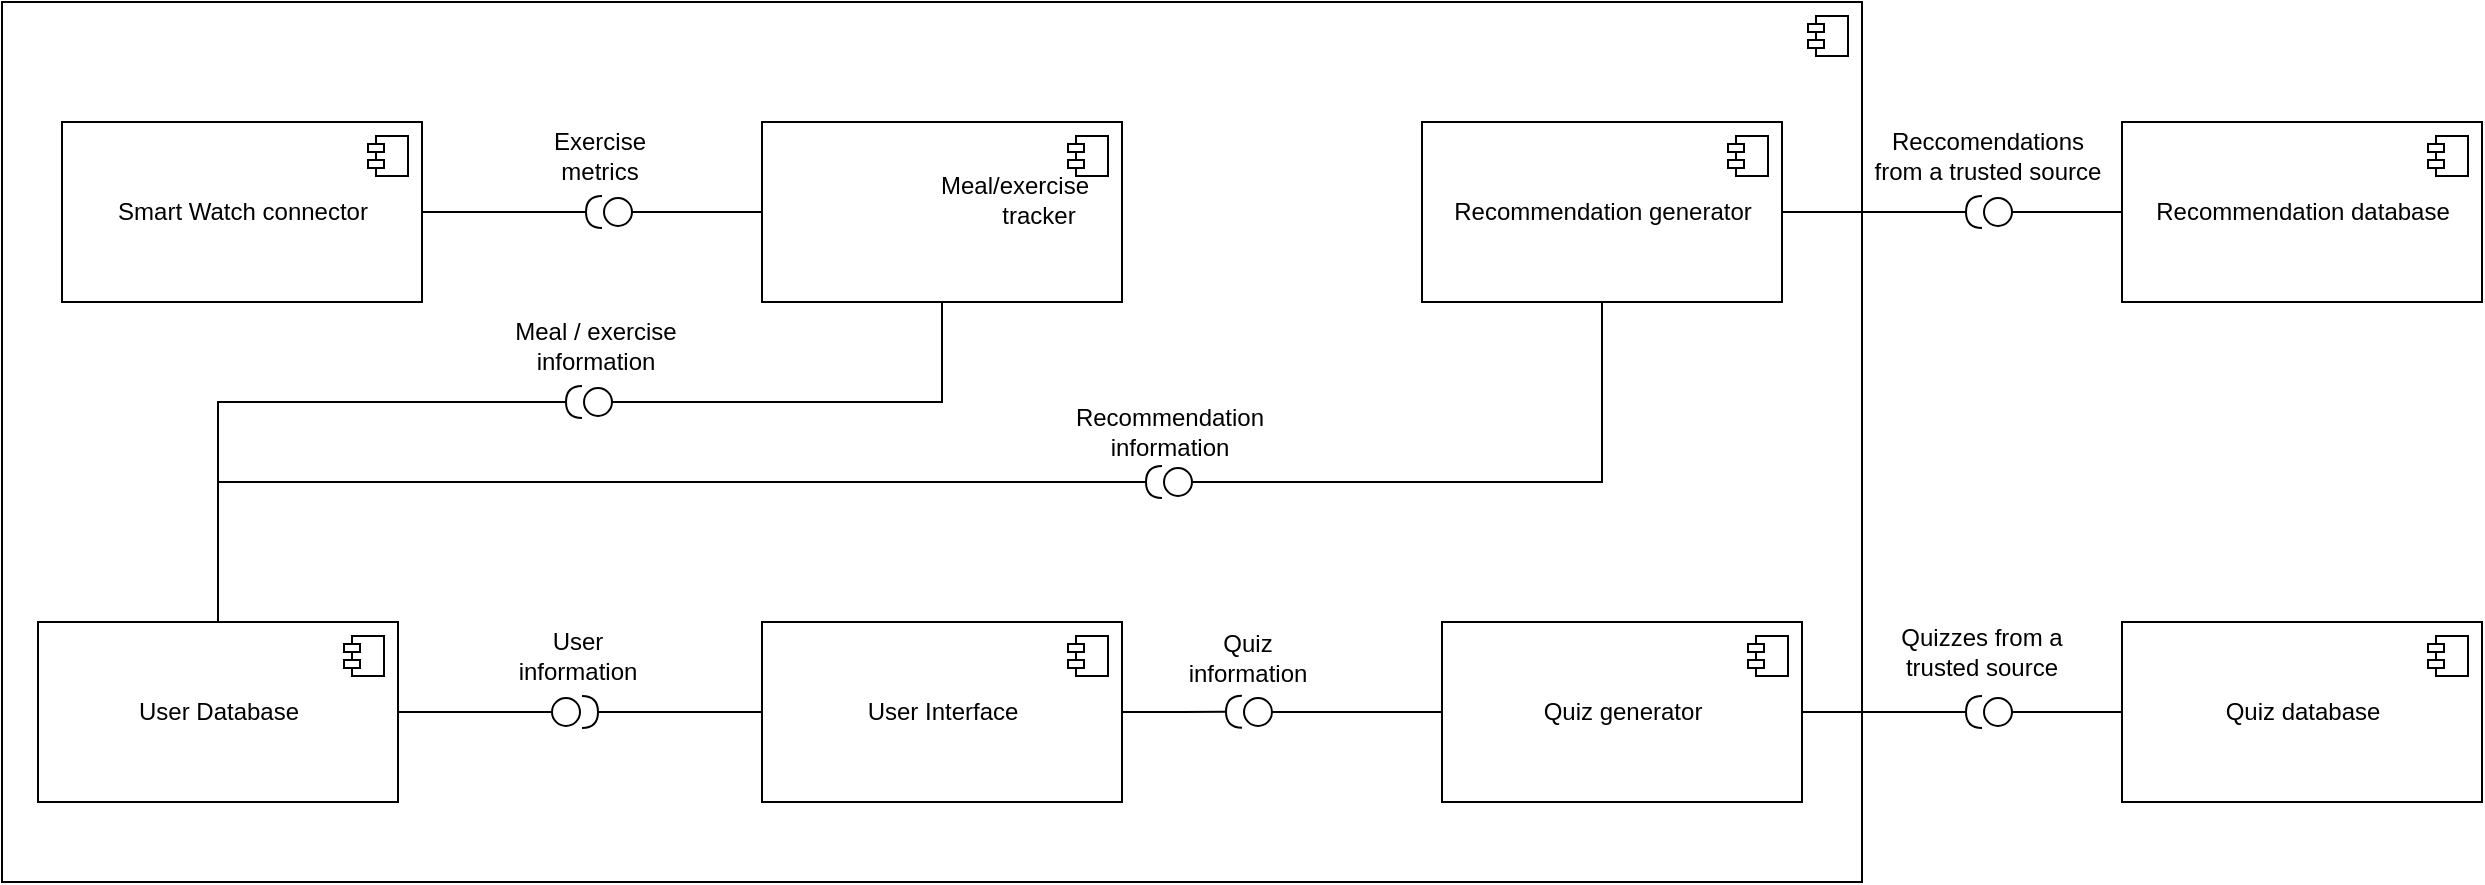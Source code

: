 <mxfile version="20.4.0" type="github">
  <diagram name="Page-1" id="b5b7bab2-c9e2-2cf4-8b2a-24fd1a2a6d21">
    <mxGraphModel dx="1379" dy="754" grid="1" gridSize="10" guides="1" tooltips="1" connect="1" arrows="1" fold="1" page="1" pageScale="1" pageWidth="827" pageHeight="1169" background="#ffffff" math="0" shadow="0">
      <root>
        <mxCell id="0" />
        <mxCell id="1" parent="0" />
        <mxCell id="gekM-W5_mr-w-h8HD7DQ-3" value="" style="html=1;dropTarget=0;" parent="1" vertex="1">
          <mxGeometry x="240" y="210" width="930" height="440" as="geometry" />
        </mxCell>
        <mxCell id="gekM-W5_mr-w-h8HD7DQ-4" value="" style="shape=module;jettyWidth=8;jettyHeight=4;" parent="gekM-W5_mr-w-h8HD7DQ-3" vertex="1">
          <mxGeometry x="1" width="20" height="20" relative="1" as="geometry">
            <mxPoint x="-27" y="7" as="offset" />
          </mxGeometry>
        </mxCell>
        <mxCell id="gekM-W5_mr-w-h8HD7DQ-20" style="edgeStyle=orthogonalEdgeStyle;rounded=0;orthogonalLoop=1;jettySize=auto;html=1;exitX=0;exitY=0.5;exitDx=0;exitDy=0;endArrow=halfCircle;endFill=0;" parent="1" source="gekM-W5_mr-w-h8HD7DQ-5" edge="1">
          <mxGeometry relative="1" as="geometry">
            <mxPoint x="530" y="565" as="targetPoint" />
          </mxGeometry>
        </mxCell>
        <mxCell id="gekM-W5_mr-w-h8HD7DQ-28" style="edgeStyle=orthogonalEdgeStyle;rounded=0;orthogonalLoop=1;jettySize=auto;html=1;exitX=1;exitY=0.5;exitDx=0;exitDy=0;endArrow=halfCircle;endFill=0;" parent="1" source="gekM-W5_mr-w-h8HD7DQ-5" edge="1">
          <mxGeometry relative="1" as="geometry">
            <mxPoint x="860" y="564.87" as="targetPoint" />
          </mxGeometry>
        </mxCell>
        <mxCell id="gekM-W5_mr-w-h8HD7DQ-5" value="User Interface" style="html=1;dropTarget=0;" parent="1" vertex="1">
          <mxGeometry x="620" y="520" width="180" height="90" as="geometry" />
        </mxCell>
        <mxCell id="gekM-W5_mr-w-h8HD7DQ-6" value="" style="shape=module;jettyWidth=8;jettyHeight=4;" parent="gekM-W5_mr-w-h8HD7DQ-5" vertex="1">
          <mxGeometry x="1" width="20" height="20" relative="1" as="geometry">
            <mxPoint x="-27" y="7" as="offset" />
          </mxGeometry>
        </mxCell>
        <mxCell id="gekM-W5_mr-w-h8HD7DQ-48" style="edgeStyle=orthogonalEdgeStyle;rounded=0;orthogonalLoop=1;jettySize=auto;html=1;exitX=1;exitY=0.5;exitDx=0;exitDy=0;endArrow=halfCircle;endFill=0;" parent="1" source="gekM-W5_mr-w-h8HD7DQ-7" edge="1">
          <mxGeometry relative="1" as="geometry">
            <mxPoint x="540" y="315" as="targetPoint" />
          </mxGeometry>
        </mxCell>
        <mxCell id="gekM-W5_mr-w-h8HD7DQ-7" value="Smart Watch connector" style="html=1;dropTarget=0;" parent="1" vertex="1">
          <mxGeometry x="270" y="270" width="180" height="90" as="geometry" />
        </mxCell>
        <mxCell id="gekM-W5_mr-w-h8HD7DQ-8" value="" style="shape=module;jettyWidth=8;jettyHeight=4;" parent="gekM-W5_mr-w-h8HD7DQ-7" vertex="1">
          <mxGeometry x="1" width="20" height="20" relative="1" as="geometry">
            <mxPoint x="-27" y="7" as="offset" />
          </mxGeometry>
        </mxCell>
        <mxCell id="gekM-W5_mr-w-h8HD7DQ-49" style="edgeStyle=orthogonalEdgeStyle;rounded=0;orthogonalLoop=1;jettySize=auto;html=1;exitX=0;exitY=0.5;exitDx=0;exitDy=0;endArrow=circle;endFill=0;" parent="1" source="gekM-W5_mr-w-h8HD7DQ-9" edge="1">
          <mxGeometry relative="1" as="geometry">
            <mxPoint x="540" y="315" as="targetPoint" />
          </mxGeometry>
        </mxCell>
        <mxCell id="gekM-W5_mr-w-h8HD7DQ-54" style="edgeStyle=orthogonalEdgeStyle;rounded=0;orthogonalLoop=1;jettySize=auto;html=1;exitX=0.5;exitY=1;exitDx=0;exitDy=0;endArrow=circle;endFill=0;" parent="1" source="gekM-W5_mr-w-h8HD7DQ-9" edge="1">
          <mxGeometry relative="1" as="geometry">
            <mxPoint x="530" y="410" as="targetPoint" />
            <Array as="points">
              <mxPoint x="710" y="410" />
              <mxPoint x="530" y="410" />
            </Array>
          </mxGeometry>
        </mxCell>
        <mxCell id="gekM-W5_mr-w-h8HD7DQ-9" value="&lt;p style=&quot;margin-top:0cm;margin-right:0cm;margin-bottom:&lt;br/&gt;0cm;margin-left:72.0pt;mso-add-space:auto;text-indent:-18.0pt;mso-list:l0 level2 lfo1&quot; class=&quot;MsoListParagraph&quot;&gt;Meal/exercise&lt;br/&gt;tracker&lt;/p&gt;" style="html=1;dropTarget=0;" parent="1" vertex="1">
          <mxGeometry x="620" y="270" width="180" height="90" as="geometry" />
        </mxCell>
        <mxCell id="gekM-W5_mr-w-h8HD7DQ-10" value="" style="shape=module;jettyWidth=8;jettyHeight=4;" parent="gekM-W5_mr-w-h8HD7DQ-9" vertex="1">
          <mxGeometry x="1" width="20" height="20" relative="1" as="geometry">
            <mxPoint x="-27" y="7" as="offset" />
          </mxGeometry>
        </mxCell>
        <mxCell id="gekM-W5_mr-w-h8HD7DQ-27" style="edgeStyle=orthogonalEdgeStyle;rounded=0;orthogonalLoop=1;jettySize=auto;html=1;exitX=0;exitY=0.5;exitDx=0;exitDy=0;endArrow=circle;endFill=0;" parent="1" source="gekM-W5_mr-w-h8HD7DQ-11" edge="1">
          <mxGeometry relative="1" as="geometry">
            <mxPoint x="860" y="565" as="targetPoint" />
          </mxGeometry>
        </mxCell>
        <mxCell id="gekM-W5_mr-w-h8HD7DQ-41" style="edgeStyle=orthogonalEdgeStyle;rounded=0;orthogonalLoop=1;jettySize=auto;html=1;exitX=1;exitY=0.5;exitDx=0;exitDy=0;endArrow=halfCircle;endFill=0;" parent="1" source="gekM-W5_mr-w-h8HD7DQ-11" edge="1">
          <mxGeometry relative="1" as="geometry">
            <mxPoint x="1230" y="565" as="targetPoint" />
          </mxGeometry>
        </mxCell>
        <mxCell id="gekM-W5_mr-w-h8HD7DQ-11" value="Quiz generator" style="html=1;dropTarget=0;" parent="1" vertex="1">
          <mxGeometry x="960" y="520" width="180" height="90" as="geometry" />
        </mxCell>
        <mxCell id="gekM-W5_mr-w-h8HD7DQ-12" value="" style="shape=module;jettyWidth=8;jettyHeight=4;" parent="gekM-W5_mr-w-h8HD7DQ-11" vertex="1">
          <mxGeometry x="1" width="20" height="20" relative="1" as="geometry">
            <mxPoint x="-27" y="7" as="offset" />
          </mxGeometry>
        </mxCell>
        <mxCell id="gekM-W5_mr-w-h8HD7DQ-21" style="edgeStyle=orthogonalEdgeStyle;rounded=0;orthogonalLoop=1;jettySize=auto;html=1;endArrow=circle;endFill=0;" parent="1" source="gekM-W5_mr-w-h8HD7DQ-15" edge="1">
          <mxGeometry relative="1" as="geometry">
            <mxPoint x="530" y="565" as="targetPoint" />
          </mxGeometry>
        </mxCell>
        <mxCell id="gekM-W5_mr-w-h8HD7DQ-53" style="edgeStyle=orthogonalEdgeStyle;rounded=0;orthogonalLoop=1;jettySize=auto;html=1;exitX=0.5;exitY=0;exitDx=0;exitDy=0;endArrow=halfCircle;endFill=0;" parent="1" source="gekM-W5_mr-w-h8HD7DQ-15" edge="1">
          <mxGeometry relative="1" as="geometry">
            <mxPoint x="530" y="410" as="targetPoint" />
            <Array as="points">
              <mxPoint x="348" y="410" />
              <mxPoint x="530" y="410" />
            </Array>
          </mxGeometry>
        </mxCell>
        <mxCell id="gekM-W5_mr-w-h8HD7DQ-58" style="edgeStyle=orthogonalEdgeStyle;rounded=0;orthogonalLoop=1;jettySize=auto;html=1;exitX=0.5;exitY=0;exitDx=0;exitDy=0;endArrow=halfCircle;endFill=0;" parent="1" source="gekM-W5_mr-w-h8HD7DQ-15" edge="1">
          <mxGeometry relative="1" as="geometry">
            <mxPoint x="820" y="450" as="targetPoint" />
            <Array as="points">
              <mxPoint x="348" y="450" />
            </Array>
          </mxGeometry>
        </mxCell>
        <mxCell id="gekM-W5_mr-w-h8HD7DQ-15" value="User Database" style="html=1;dropTarget=0;" parent="1" vertex="1">
          <mxGeometry x="258" y="520" width="180" height="90" as="geometry" />
        </mxCell>
        <mxCell id="gekM-W5_mr-w-h8HD7DQ-16" value="" style="shape=module;jettyWidth=8;jettyHeight=4;" parent="gekM-W5_mr-w-h8HD7DQ-15" vertex="1">
          <mxGeometry x="1" width="20" height="20" relative="1" as="geometry">
            <mxPoint x="-27" y="7" as="offset" />
          </mxGeometry>
        </mxCell>
        <mxCell id="gekM-W5_mr-w-h8HD7DQ-40" style="edgeStyle=orthogonalEdgeStyle;rounded=0;orthogonalLoop=1;jettySize=auto;html=1;exitX=1;exitY=0.5;exitDx=0;exitDy=0;endArrow=halfCircle;endFill=0;" parent="1" source="gekM-W5_mr-w-h8HD7DQ-17" edge="1">
          <mxGeometry relative="1" as="geometry">
            <mxPoint x="1230" y="315" as="targetPoint" />
          </mxGeometry>
        </mxCell>
        <mxCell id="gekM-W5_mr-w-h8HD7DQ-59" style="edgeStyle=orthogonalEdgeStyle;rounded=0;orthogonalLoop=1;jettySize=auto;html=1;exitX=0.5;exitY=1;exitDx=0;exitDy=0;endArrow=circle;endFill=0;" parent="1" source="gekM-W5_mr-w-h8HD7DQ-17" edge="1">
          <mxGeometry relative="1" as="geometry">
            <mxPoint x="820" y="450" as="targetPoint" />
            <Array as="points">
              <mxPoint x="1040" y="450" />
            </Array>
          </mxGeometry>
        </mxCell>
        <mxCell id="gekM-W5_mr-w-h8HD7DQ-17" value="Recommendation generator" style="html=1;dropTarget=0;" parent="1" vertex="1">
          <mxGeometry x="950" y="270" width="180" height="90" as="geometry" />
        </mxCell>
        <mxCell id="gekM-W5_mr-w-h8HD7DQ-18" value="" style="shape=module;jettyWidth=8;jettyHeight=4;" parent="gekM-W5_mr-w-h8HD7DQ-17" vertex="1">
          <mxGeometry x="1" width="20" height="20" relative="1" as="geometry">
            <mxPoint x="-27" y="7" as="offset" />
          </mxGeometry>
        </mxCell>
        <mxCell id="gekM-W5_mr-w-h8HD7DQ-25" value="User information" style="text;html=1;strokeColor=none;fillColor=none;align=center;verticalAlign=middle;whiteSpace=wrap;rounded=0;" parent="1" vertex="1">
          <mxGeometry x="492" y="522" width="72" height="30" as="geometry" />
        </mxCell>
        <mxCell id="gekM-W5_mr-w-h8HD7DQ-30" value="Quiz information" style="text;html=1;strokeColor=none;fillColor=none;align=center;verticalAlign=middle;whiteSpace=wrap;rounded=0;" parent="1" vertex="1">
          <mxGeometry x="833" y="523" width="60" height="30" as="geometry" />
        </mxCell>
        <mxCell id="gekM-W5_mr-w-h8HD7DQ-39" style="edgeStyle=orthogonalEdgeStyle;rounded=0;orthogonalLoop=1;jettySize=auto;html=1;exitX=0;exitY=0.5;exitDx=0;exitDy=0;endArrow=circle;endFill=0;" parent="1" source="gekM-W5_mr-w-h8HD7DQ-34" edge="1">
          <mxGeometry relative="1" as="geometry">
            <mxPoint x="1230" y="315" as="targetPoint" />
          </mxGeometry>
        </mxCell>
        <mxCell id="gekM-W5_mr-w-h8HD7DQ-34" value="Recommendation database" style="html=1;dropTarget=0;" parent="1" vertex="1">
          <mxGeometry x="1300" y="270" width="180" height="90" as="geometry" />
        </mxCell>
        <mxCell id="gekM-W5_mr-w-h8HD7DQ-35" value="" style="shape=module;jettyWidth=8;jettyHeight=4;" parent="gekM-W5_mr-w-h8HD7DQ-34" vertex="1">
          <mxGeometry x="1" width="20" height="20" relative="1" as="geometry">
            <mxPoint x="-27" y="7" as="offset" />
          </mxGeometry>
        </mxCell>
        <mxCell id="gekM-W5_mr-w-h8HD7DQ-42" style="edgeStyle=orthogonalEdgeStyle;rounded=0;orthogonalLoop=1;jettySize=auto;html=1;exitX=0;exitY=0.5;exitDx=0;exitDy=0;endArrow=circle;endFill=0;" parent="1" source="gekM-W5_mr-w-h8HD7DQ-36" edge="1">
          <mxGeometry relative="1" as="geometry">
            <mxPoint x="1230" y="565" as="targetPoint" />
          </mxGeometry>
        </mxCell>
        <mxCell id="gekM-W5_mr-w-h8HD7DQ-36" value="Quiz database" style="html=1;dropTarget=0;" parent="1" vertex="1">
          <mxGeometry x="1300" y="520" width="180" height="90" as="geometry" />
        </mxCell>
        <mxCell id="gekM-W5_mr-w-h8HD7DQ-37" value="" style="shape=module;jettyWidth=8;jettyHeight=4;" parent="gekM-W5_mr-w-h8HD7DQ-36" vertex="1">
          <mxGeometry x="1" width="20" height="20" relative="1" as="geometry">
            <mxPoint x="-27" y="7" as="offset" />
          </mxGeometry>
        </mxCell>
        <mxCell id="gekM-W5_mr-w-h8HD7DQ-44" value="Reccomendations from a trusted source" style="text;html=1;strokeColor=none;fillColor=none;align=center;verticalAlign=middle;whiteSpace=wrap;rounded=0;" parent="1" vertex="1">
          <mxGeometry x="1171" y="272" width="124" height="30" as="geometry" />
        </mxCell>
        <mxCell id="gekM-W5_mr-w-h8HD7DQ-50" value="Exercise metrics" style="text;html=1;strokeColor=none;fillColor=none;align=center;verticalAlign=middle;whiteSpace=wrap;rounded=0;" parent="1" vertex="1">
          <mxGeometry x="515" y="272" width="48" height="30" as="geometry" />
        </mxCell>
        <mxCell id="gekM-W5_mr-w-h8HD7DQ-55" value="Meal / exercise information" style="text;html=1;strokeColor=none;fillColor=none;align=center;verticalAlign=middle;whiteSpace=wrap;rounded=0;" parent="1" vertex="1">
          <mxGeometry x="492" y="367" width="90" height="30" as="geometry" />
        </mxCell>
        <mxCell id="gekM-W5_mr-w-h8HD7DQ-57" value="Quizzes from a trusted source" style="text;html=1;strokeColor=none;fillColor=none;align=center;verticalAlign=middle;whiteSpace=wrap;rounded=0;" parent="1" vertex="1">
          <mxGeometry x="1185" y="520" width="90" height="30" as="geometry" />
        </mxCell>
        <mxCell id="gekM-W5_mr-w-h8HD7DQ-60" value="Recommendation information" style="text;html=1;strokeColor=none;fillColor=none;align=center;verticalAlign=middle;whiteSpace=wrap;rounded=0;" parent="1" vertex="1">
          <mxGeometry x="779" y="410" width="90" height="30" as="geometry" />
        </mxCell>
      </root>
    </mxGraphModel>
  </diagram>
</mxfile>
